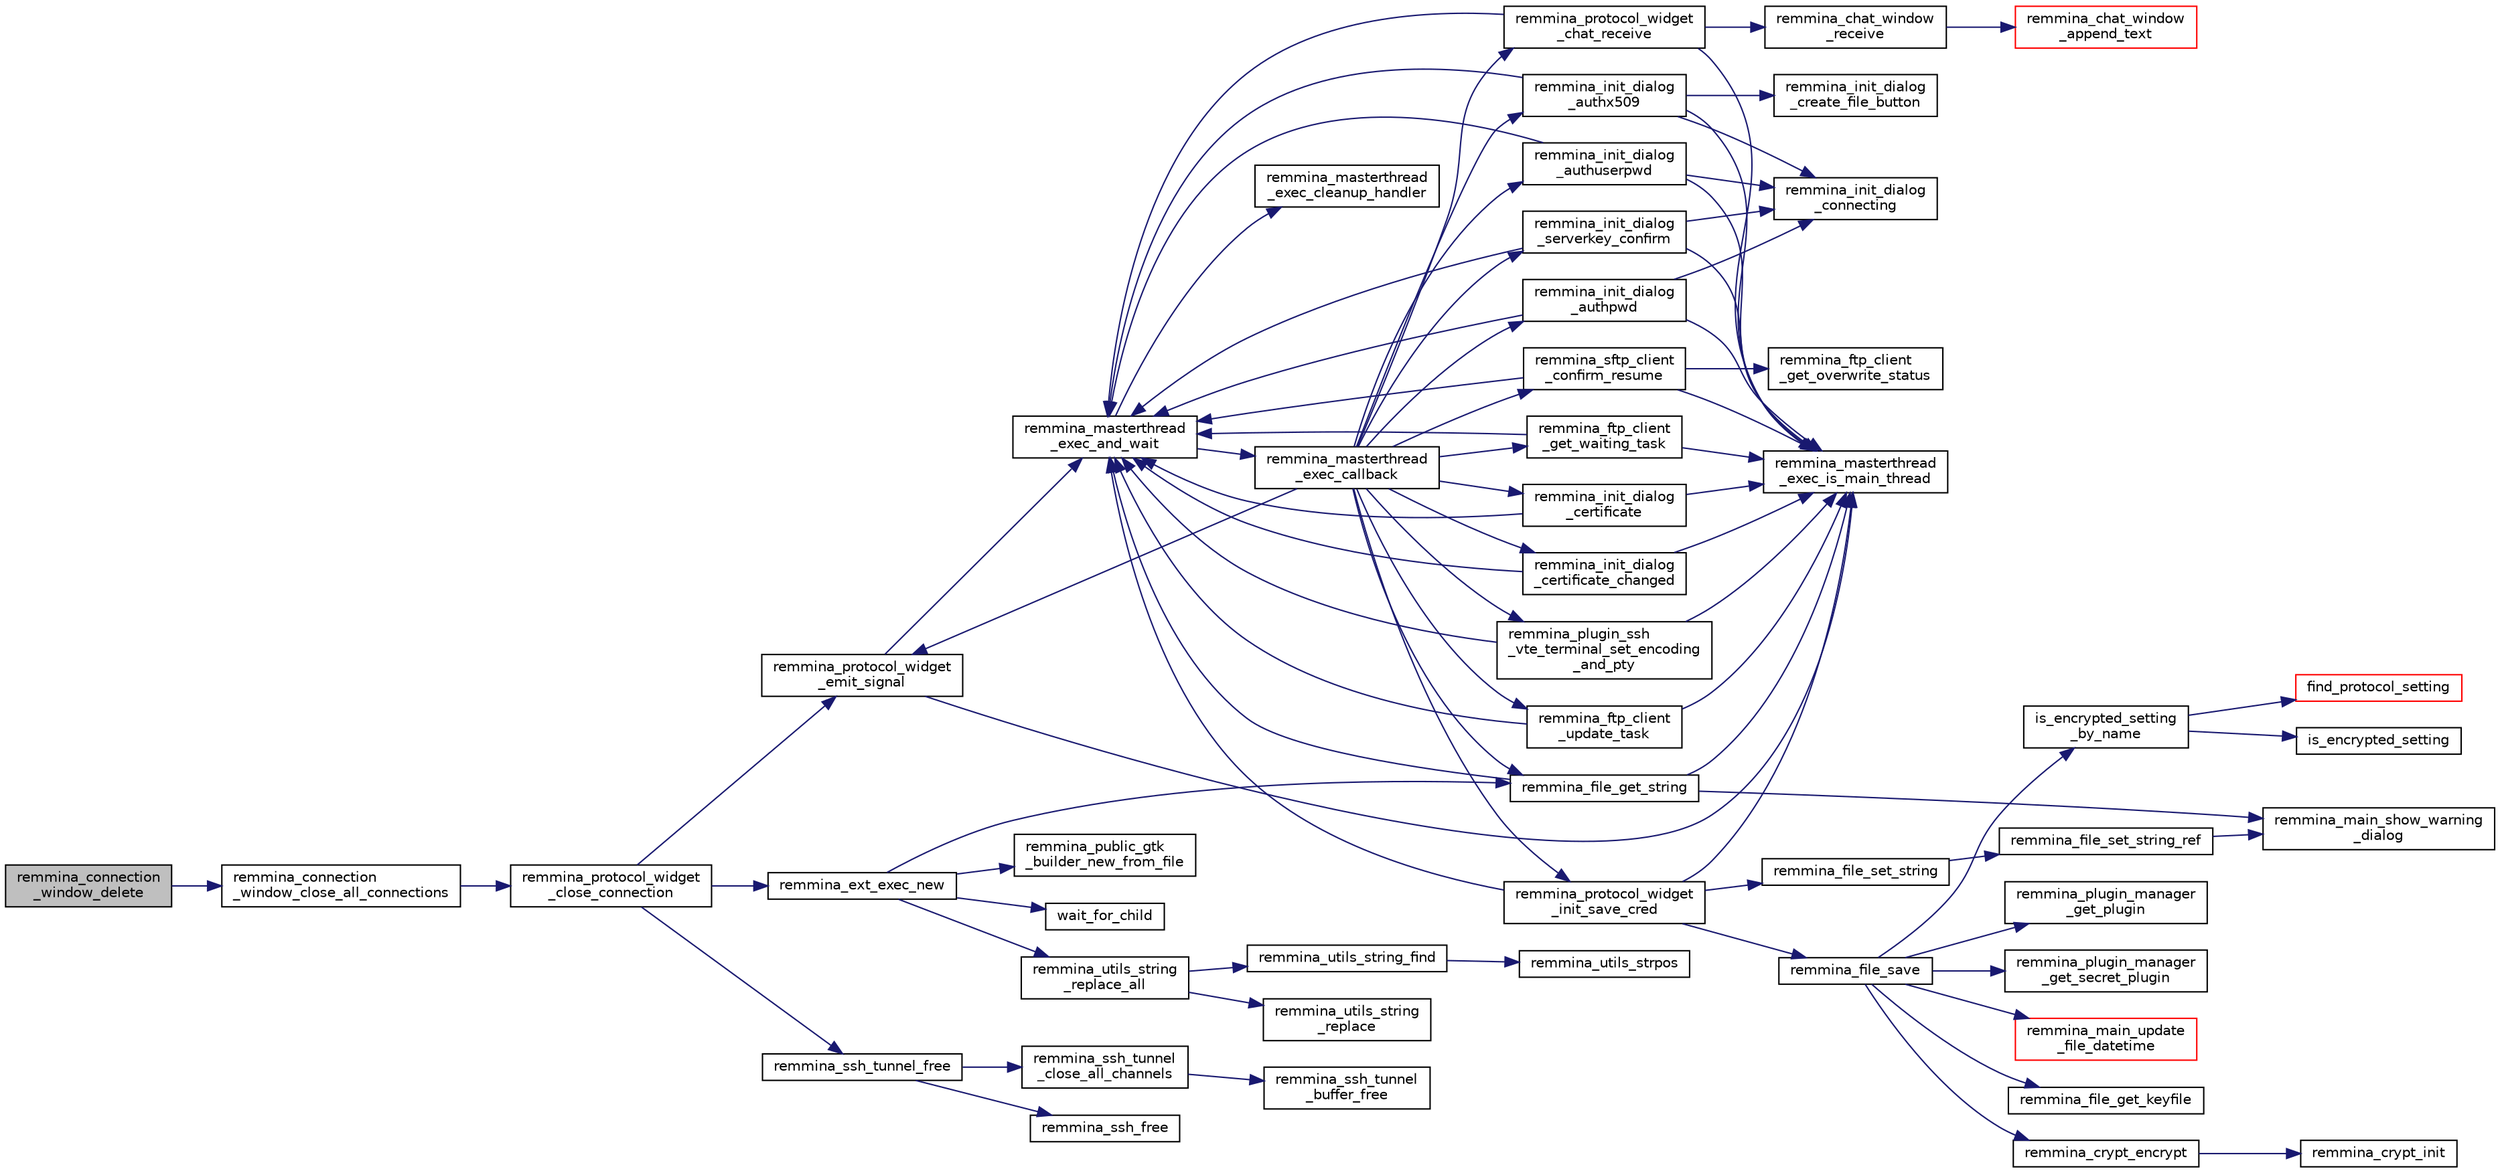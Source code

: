 digraph "remmina_connection_window_delete"
{
  edge [fontname="Helvetica",fontsize="10",labelfontname="Helvetica",labelfontsize="10"];
  node [fontname="Helvetica",fontsize="10",shape=record];
  rankdir="LR";
  Node12151 [label="remmina_connection\l_window_delete",height=0.2,width=0.4,color="black", fillcolor="grey75", style="filled", fontcolor="black"];
  Node12151 -> Node12152 [color="midnightblue",fontsize="10",style="solid",fontname="Helvetica"];
  Node12152 [label="remmina_connection\l_window_close_all_connections",height=0.2,width=0.4,color="black", fillcolor="white", style="filled",URL="$remmina__connection__window_8c.html#aa684847595283db326fd636735eed231"];
  Node12152 -> Node12153 [color="midnightblue",fontsize="10",style="solid",fontname="Helvetica"];
  Node12153 [label="remmina_protocol_widget\l_close_connection",height=0.2,width=0.4,color="black", fillcolor="white", style="filled",URL="$remmina__protocol__widget_8c.html#a326a430fe4d298e3564d9fd5b7945a82"];
  Node12153 -> Node12154 [color="midnightblue",fontsize="10",style="solid",fontname="Helvetica"];
  Node12154 [label="remmina_protocol_widget\l_emit_signal",height=0.2,width=0.4,color="black", fillcolor="white", style="filled",URL="$remmina__protocol__widget_8c.html#ac3e5a7f14aef4adb2e57d35e9c180b3b"];
  Node12154 -> Node12155 [color="midnightblue",fontsize="10",style="solid",fontname="Helvetica"];
  Node12155 [label="remmina_masterthread\l_exec_is_main_thread",height=0.2,width=0.4,color="black", fillcolor="white", style="filled",URL="$remmina__masterthread__exec_8c.html#a3a52e863a3a3da6da6bb5d36c13b7ff4"];
  Node12154 -> Node12156 [color="midnightblue",fontsize="10",style="solid",fontname="Helvetica"];
  Node12156 [label="remmina_masterthread\l_exec_and_wait",height=0.2,width=0.4,color="black", fillcolor="white", style="filled",URL="$remmina__masterthread__exec_8c.html#a14628c2470cac50e87916a70ea05c97d"];
  Node12156 -> Node12157 [color="midnightblue",fontsize="10",style="solid",fontname="Helvetica"];
  Node12157 [label="remmina_masterthread\l_exec_cleanup_handler",height=0.2,width=0.4,color="black", fillcolor="white", style="filled",URL="$remmina__masterthread__exec_8c.html#a94985f15fd0d27c037824ee90b0ecd3c"];
  Node12156 -> Node12158 [color="midnightblue",fontsize="10",style="solid",fontname="Helvetica"];
  Node12158 [label="remmina_masterthread\l_exec_callback",height=0.2,width=0.4,color="black", fillcolor="white", style="filled",URL="$remmina__masterthread__exec_8c.html#ae5c4d736f1856249c255430e010a179f"];
  Node12158 -> Node12159 [color="midnightblue",fontsize="10",style="solid",fontname="Helvetica"];
  Node12159 [label="remmina_protocol_widget\l_init_save_cred",height=0.2,width=0.4,color="black", fillcolor="white", style="filled",URL="$remmina__protocol__widget_8c.html#a7ac09ee83afa8a1a60cadf56b0ec83a6"];
  Node12159 -> Node12155 [color="midnightblue",fontsize="10",style="solid",fontname="Helvetica"];
  Node12159 -> Node12156 [color="midnightblue",fontsize="10",style="solid",fontname="Helvetica"];
  Node12159 -> Node12160 [color="midnightblue",fontsize="10",style="solid",fontname="Helvetica"];
  Node12160 [label="remmina_file_set_string",height=0.2,width=0.4,color="black", fillcolor="white", style="filled",URL="$remmina__file_8c.html#a85ca1ca2d0bf9ef29e490c6f4527a954"];
  Node12160 -> Node12161 [color="midnightblue",fontsize="10",style="solid",fontname="Helvetica"];
  Node12161 [label="remmina_file_set_string_ref",height=0.2,width=0.4,color="black", fillcolor="white", style="filled",URL="$remmina__file_8c.html#a74951c1067a1a5e1341f5e1c1206dec6"];
  Node12161 -> Node12162 [color="midnightblue",fontsize="10",style="solid",fontname="Helvetica"];
  Node12162 [label="remmina_main_show_warning\l_dialog",height=0.2,width=0.4,color="black", fillcolor="white", style="filled",URL="$remmina__main_8c.html#ad99b9c0bf2fa8c166a8b4a09e06ffdf7"];
  Node12159 -> Node12163 [color="midnightblue",fontsize="10",style="solid",fontname="Helvetica"];
  Node12163 [label="remmina_file_save",height=0.2,width=0.4,color="black", fillcolor="white", style="filled",URL="$remmina__file_8c.html#a8c893a5deec9bc446bd89cc9973416c7"];
  Node12163 -> Node12164 [color="midnightblue",fontsize="10",style="solid",fontname="Helvetica"];
  Node12164 [label="remmina_file_get_keyfile",height=0.2,width=0.4,color="black", fillcolor="white", style="filled",URL="$remmina__file_8c.html#a89ec355adbf6e03ad16d7faf810af46f"];
  Node12163 -> Node12165 [color="midnightblue",fontsize="10",style="solid",fontname="Helvetica"];
  Node12165 [label="remmina_plugin_manager\l_get_plugin",height=0.2,width=0.4,color="black", fillcolor="white", style="filled",URL="$remmina__plugin__manager_8c.html#a3872c8656a8a3d5147bcc603471c1932"];
  Node12163 -> Node12166 [color="midnightblue",fontsize="10",style="solid",fontname="Helvetica"];
  Node12166 [label="remmina_plugin_manager\l_get_secret_plugin",height=0.2,width=0.4,color="black", fillcolor="white", style="filled",URL="$remmina__plugin__manager_8c.html#ad380a98f6624aa8c830015c8b428b7b4"];
  Node12163 -> Node12167 [color="midnightblue",fontsize="10",style="solid",fontname="Helvetica"];
  Node12167 [label="is_encrypted_setting\l_by_name",height=0.2,width=0.4,color="black", fillcolor="white", style="filled",URL="$remmina__file_8c.html#a72580559fa04082418a993fec4c77281"];
  Node12167 -> Node12168 [color="midnightblue",fontsize="10",style="solid",fontname="Helvetica"];
  Node12168 [label="find_protocol_setting",height=0.2,width=0.4,color="red", fillcolor="white", style="filled",URL="$remmina__file_8c.html#acc88ee6f5ba73bf9c3b05ab9368c952f"];
  Node12167 -> Node12170 [color="midnightblue",fontsize="10",style="solid",fontname="Helvetica"];
  Node12170 [label="is_encrypted_setting",height=0.2,width=0.4,color="black", fillcolor="white", style="filled",URL="$remmina__file_8c.html#a29920ae737817d3f6c673bacbbf11ca1"];
  Node12163 -> Node12171 [color="midnightblue",fontsize="10",style="solid",fontname="Helvetica"];
  Node12171 [label="remmina_crypt_encrypt",height=0.2,width=0.4,color="black", fillcolor="white", style="filled",URL="$remmina__crypt_8c.html#aa02cf0fed3eb68d6a89815c3ba3bf7b1"];
  Node12171 -> Node12172 [color="midnightblue",fontsize="10",style="solid",fontname="Helvetica"];
  Node12172 [label="remmina_crypt_init",height=0.2,width=0.4,color="black", fillcolor="white", style="filled",URL="$remmina__crypt_8c.html#ae097c169aefdd5d83a57fc1bde511171"];
  Node12163 -> Node12173 [color="midnightblue",fontsize="10",style="solid",fontname="Helvetica"];
  Node12173 [label="remmina_main_update\l_file_datetime",height=0.2,width=0.4,color="red", fillcolor="white", style="filled",URL="$remmina__main_8c.html#a5ae0372dafe41f96a09097c07d1b270a"];
  Node12158 -> Node12207 [color="midnightblue",fontsize="10",style="solid",fontname="Helvetica"];
  Node12207 [label="remmina_protocol_widget\l_chat_receive",height=0.2,width=0.4,color="black", fillcolor="white", style="filled",URL="$remmina__protocol__widget_8c.html#ae2522242b3f39ee84ee8cf75170de0c0"];
  Node12207 -> Node12155 [color="midnightblue",fontsize="10",style="solid",fontname="Helvetica"];
  Node12207 -> Node12156 [color="midnightblue",fontsize="10",style="solid",fontname="Helvetica"];
  Node12207 -> Node12208 [color="midnightblue",fontsize="10",style="solid",fontname="Helvetica"];
  Node12208 [label="remmina_chat_window\l_receive",height=0.2,width=0.4,color="black", fillcolor="white", style="filled",URL="$remmina__chat__window_8c.html#a45724aed5474dd741563ffbf89237022"];
  Node12208 -> Node12209 [color="midnightblue",fontsize="10",style="solid",fontname="Helvetica"];
  Node12209 [label="remmina_chat_window\l_append_text",height=0.2,width=0.4,color="red", fillcolor="white", style="filled",URL="$remmina__chat__window_8c.html#adfffc86df4856aabe2593de07742985f"];
  Node12158 -> Node12187 [color="midnightblue",fontsize="10",style="solid",fontname="Helvetica"];
  Node12187 [label="remmina_file_get_string",height=0.2,width=0.4,color="black", fillcolor="white", style="filled",URL="$remmina__file_8c.html#a8eb1b213d9d08c6ad13683ce05f4355e"];
  Node12187 -> Node12155 [color="midnightblue",fontsize="10",style="solid",fontname="Helvetica"];
  Node12187 -> Node12156 [color="midnightblue",fontsize="10",style="solid",fontname="Helvetica"];
  Node12187 -> Node12162 [color="midnightblue",fontsize="10",style="solid",fontname="Helvetica"];
  Node12158 -> Node12211 [color="midnightblue",fontsize="10",style="solid",fontname="Helvetica"];
  Node12211 [label="remmina_init_dialog\l_serverkey_confirm",height=0.2,width=0.4,color="black", fillcolor="white", style="filled",URL="$remmina__init__dialog_8c.html#a11fba22fe5f7f85985e01b499a52e534"];
  Node12211 -> Node12155 [color="midnightblue",fontsize="10",style="solid",fontname="Helvetica"];
  Node12211 -> Node12156 [color="midnightblue",fontsize="10",style="solid",fontname="Helvetica"];
  Node12211 -> Node12212 [color="midnightblue",fontsize="10",style="solid",fontname="Helvetica"];
  Node12212 [label="remmina_init_dialog\l_connecting",height=0.2,width=0.4,color="black", fillcolor="white", style="filled",URL="$remmina__init__dialog_8c.html#a7602c5b714e02a10506977dd983e7446"];
  Node12158 -> Node12213 [color="midnightblue",fontsize="10",style="solid",fontname="Helvetica"];
  Node12213 [label="remmina_init_dialog\l_authpwd",height=0.2,width=0.4,color="black", fillcolor="white", style="filled",URL="$remmina__init__dialog_8c.html#a755fc90b41b65cd6106915ab501433fa"];
  Node12213 -> Node12155 [color="midnightblue",fontsize="10",style="solid",fontname="Helvetica"];
  Node12213 -> Node12156 [color="midnightblue",fontsize="10",style="solid",fontname="Helvetica"];
  Node12213 -> Node12212 [color="midnightblue",fontsize="10",style="solid",fontname="Helvetica"];
  Node12158 -> Node12214 [color="midnightblue",fontsize="10",style="solid",fontname="Helvetica"];
  Node12214 [label="remmina_init_dialog\l_authuserpwd",height=0.2,width=0.4,color="black", fillcolor="white", style="filled",URL="$remmina__init__dialog_8c.html#ad941f2348cd1752fc9d58c263690726c"];
  Node12214 -> Node12155 [color="midnightblue",fontsize="10",style="solid",fontname="Helvetica"];
  Node12214 -> Node12156 [color="midnightblue",fontsize="10",style="solid",fontname="Helvetica"];
  Node12214 -> Node12212 [color="midnightblue",fontsize="10",style="solid",fontname="Helvetica"];
  Node12158 -> Node12215 [color="midnightblue",fontsize="10",style="solid",fontname="Helvetica"];
  Node12215 [label="remmina_init_dialog\l_certificate",height=0.2,width=0.4,color="black", fillcolor="white", style="filled",URL="$remmina__init__dialog_8c.html#abd47233840e1eefc1d511bc4e153b98b"];
  Node12215 -> Node12155 [color="midnightblue",fontsize="10",style="solid",fontname="Helvetica"];
  Node12215 -> Node12156 [color="midnightblue",fontsize="10",style="solid",fontname="Helvetica"];
  Node12158 -> Node12216 [color="midnightblue",fontsize="10",style="solid",fontname="Helvetica"];
  Node12216 [label="remmina_init_dialog\l_certificate_changed",height=0.2,width=0.4,color="black", fillcolor="white", style="filled",URL="$remmina__init__dialog_8c.html#a07e0824fe19e8169d076878aca502fc8"];
  Node12216 -> Node12155 [color="midnightblue",fontsize="10",style="solid",fontname="Helvetica"];
  Node12216 -> Node12156 [color="midnightblue",fontsize="10",style="solid",fontname="Helvetica"];
  Node12158 -> Node12217 [color="midnightblue",fontsize="10",style="solid",fontname="Helvetica"];
  Node12217 [label="remmina_init_dialog\l_authx509",height=0.2,width=0.4,color="black", fillcolor="white", style="filled",URL="$remmina__init__dialog_8c.html#a022dc4f1c87b00dac294837358394ddf"];
  Node12217 -> Node12155 [color="midnightblue",fontsize="10",style="solid",fontname="Helvetica"];
  Node12217 -> Node12156 [color="midnightblue",fontsize="10",style="solid",fontname="Helvetica"];
  Node12217 -> Node12218 [color="midnightblue",fontsize="10",style="solid",fontname="Helvetica"];
  Node12218 [label="remmina_init_dialog\l_create_file_button",height=0.2,width=0.4,color="black", fillcolor="white", style="filled",URL="$remmina__init__dialog_8c.html#ad583daf796f4a3c43dbcce49ebcf240f"];
  Node12217 -> Node12212 [color="midnightblue",fontsize="10",style="solid",fontname="Helvetica"];
  Node12158 -> Node12219 [color="midnightblue",fontsize="10",style="solid",fontname="Helvetica"];
  Node12219 [label="remmina_ftp_client\l_update_task",height=0.2,width=0.4,color="black", fillcolor="white", style="filled",URL="$remmina__ftp__client_8c.html#ad96358f40ab056c91f796ddda886a1dd"];
  Node12219 -> Node12155 [color="midnightblue",fontsize="10",style="solid",fontname="Helvetica"];
  Node12219 -> Node12156 [color="midnightblue",fontsize="10",style="solid",fontname="Helvetica"];
  Node12158 -> Node12220 [color="midnightblue",fontsize="10",style="solid",fontname="Helvetica"];
  Node12220 [label="remmina_ftp_client\l_get_waiting_task",height=0.2,width=0.4,color="black", fillcolor="white", style="filled",URL="$remmina__ftp__client_8c.html#a33e4993b60c36eae89a6a0a943d28141"];
  Node12220 -> Node12155 [color="midnightblue",fontsize="10",style="solid",fontname="Helvetica"];
  Node12220 -> Node12156 [color="midnightblue",fontsize="10",style="solid",fontname="Helvetica"];
  Node12158 -> Node12154 [color="midnightblue",fontsize="10",style="solid",fontname="Helvetica"];
  Node12158 -> Node12221 [color="midnightblue",fontsize="10",style="solid",fontname="Helvetica"];
  Node12221 [label="remmina_sftp_client\l_confirm_resume",height=0.2,width=0.4,color="black", fillcolor="white", style="filled",URL="$remmina__sftp__client_8c.html#a138904893cb9c7f6535b8dfc7ba17e33"];
  Node12221 -> Node12222 [color="midnightblue",fontsize="10",style="solid",fontname="Helvetica"];
  Node12222 [label="remmina_ftp_client\l_get_overwrite_status",height=0.2,width=0.4,color="black", fillcolor="white", style="filled",URL="$remmina__ftp__client_8c.html#a20d0575c04eb24553aeba7d0316e7a2e"];
  Node12221 -> Node12155 [color="midnightblue",fontsize="10",style="solid",fontname="Helvetica"];
  Node12221 -> Node12156 [color="midnightblue",fontsize="10",style="solid",fontname="Helvetica"];
  Node12158 -> Node12223 [color="midnightblue",fontsize="10",style="solid",fontname="Helvetica"];
  Node12223 [label="remmina_plugin_ssh\l_vte_terminal_set_encoding\l_and_pty",height=0.2,width=0.4,color="black", fillcolor="white", style="filled",URL="$remmina__ssh__plugin_8c.html#adc8e3776e67abca9ab913bc33172e4ce"];
  Node12223 -> Node12155 [color="midnightblue",fontsize="10",style="solid",fontname="Helvetica"];
  Node12223 -> Node12156 [color="midnightblue",fontsize="10",style="solid",fontname="Helvetica"];
  Node12153 -> Node12224 [color="midnightblue",fontsize="10",style="solid",fontname="Helvetica"];
  Node12224 [label="remmina_ssh_tunnel_free",height=0.2,width=0.4,color="black", fillcolor="white", style="filled",URL="$remmina__ssh_8c.html#a223f8dd7a678bcec2ece40a2d8f7ea06"];
  Node12224 -> Node12225 [color="midnightblue",fontsize="10",style="solid",fontname="Helvetica"];
  Node12225 [label="remmina_ssh_tunnel\l_close_all_channels",height=0.2,width=0.4,color="black", fillcolor="white", style="filled",URL="$remmina__ssh_8c.html#a0a0aff99448b4eec63bf11d7a4bb9ab7"];
  Node12225 -> Node12226 [color="midnightblue",fontsize="10",style="solid",fontname="Helvetica"];
  Node12226 [label="remmina_ssh_tunnel\l_buffer_free",height=0.2,width=0.4,color="black", fillcolor="white", style="filled",URL="$remmina__ssh_8c.html#a2dc66f410992afe4c2b9ad5bda770d6c"];
  Node12224 -> Node12227 [color="midnightblue",fontsize="10",style="solid",fontname="Helvetica"];
  Node12227 [label="remmina_ssh_free",height=0.2,width=0.4,color="black", fillcolor="white", style="filled",URL="$remmina__ssh_8c.html#acdb9f57d2f9b47913715a8d8a0ea0c02"];
  Node12153 -> Node12228 [color="midnightblue",fontsize="10",style="solid",fontname="Helvetica"];
  Node12228 [label="remmina_ext_exec_new",height=0.2,width=0.4,color="black", fillcolor="white", style="filled",URL="$remmina__ext__exec_8c.html#a7c81795162a70d06294fdf935ea210d7"];
  Node12228 -> Node12187 [color="midnightblue",fontsize="10",style="solid",fontname="Helvetica"];
  Node12228 -> Node12229 [color="midnightblue",fontsize="10",style="solid",fontname="Helvetica"];
  Node12229 [label="remmina_utils_string\l_replace_all",height=0.2,width=0.4,color="black", fillcolor="white", style="filled",URL="$remmina__utils_8c.html#ac804e6111e538ee2fa425b8b6fd1fb66",tooltip="Replaces all occurrences of needle in haystack with replace. "];
  Node12229 -> Node12230 [color="midnightblue",fontsize="10",style="solid",fontname="Helvetica"];
  Node12230 [label="remmina_utils_string_find",height=0.2,width=0.4,color="black", fillcolor="white", style="filled",URL="$remmina__utils_8c.html#a75eb5f79df692dfe4db221d03a5fa355"];
  Node12230 -> Node12231 [color="midnightblue",fontsize="10",style="solid",fontname="Helvetica"];
  Node12231 [label="remmina_utils_strpos",height=0.2,width=0.4,color="black", fillcolor="white", style="filled",URL="$remmina__utils_8c.html#ae4318060ee81f8fbd907904892dd71d3"];
  Node12229 -> Node12232 [color="midnightblue",fontsize="10",style="solid",fontname="Helvetica"];
  Node12232 [label="remmina_utils_string\l_replace",height=0.2,width=0.4,color="black", fillcolor="white", style="filled",URL="$remmina__utils_8c.html#aa6859a61aa28f46591750c9afdef66f4"];
  Node12228 -> Node12233 [color="midnightblue",fontsize="10",style="solid",fontname="Helvetica"];
  Node12233 [label="remmina_public_gtk\l_builder_new_from_file",height=0.2,width=0.4,color="black", fillcolor="white", style="filled",URL="$remmina__public_8c.html#a3031598a6e4f67d1519d8e5afba7da41"];
  Node12228 -> Node12234 [color="midnightblue",fontsize="10",style="solid",fontname="Helvetica"];
  Node12234 [label="wait_for_child",height=0.2,width=0.4,color="black", fillcolor="white", style="filled",URL="$remmina__ext__exec_8c.html#aa063217311c67408819a2c1b86ff92dd"];
}
